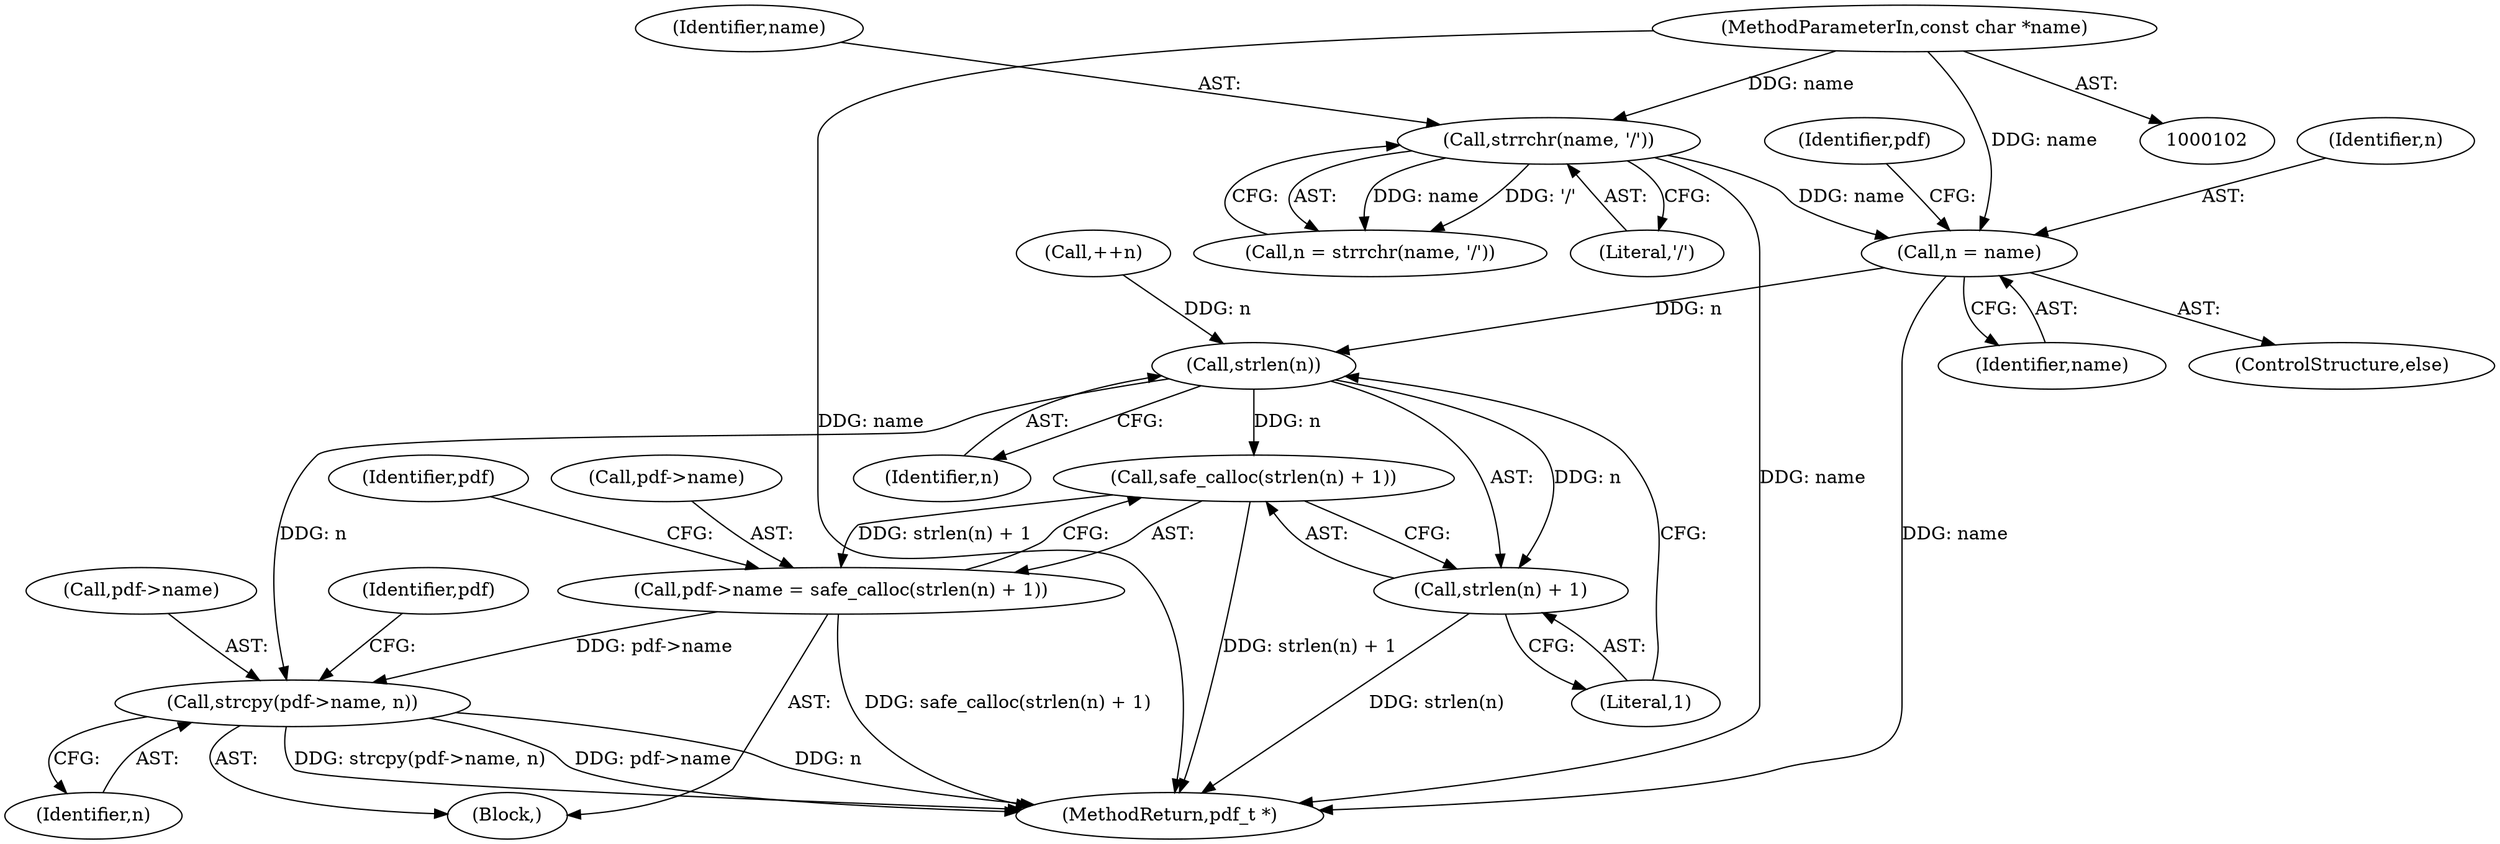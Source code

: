 digraph "0_pdfresurrect_0c4120fffa3dffe97b95c486a120eded82afe8a6_8@pointer" {
"1000124" [label="(Call,n = name)"];
"1000118" [label="(Call,strrchr(name, '/'))"];
"1000103" [label="(MethodParameterIn,const char *name)"];
"1000133" [label="(Call,strlen(n))"];
"1000131" [label="(Call,safe_calloc(strlen(n) + 1))"];
"1000127" [label="(Call,pdf->name = safe_calloc(strlen(n) + 1))"];
"1000136" [label="(Call,strcpy(pdf->name, n))"];
"1000132" [label="(Call,strlen(n) + 1)"];
"1000136" [label="(Call,strcpy(pdf->name, n))"];
"1000120" [label="(Literal,'/')"];
"1000103" [label="(MethodParameterIn,const char *name)"];
"1000127" [label="(Call,pdf->name = safe_calloc(strlen(n) + 1))"];
"1000123" [label="(ControlStructure,else)"];
"1000134" [label="(Identifier,n)"];
"1000158" [label="(Identifier,pdf)"];
"1000137" [label="(Call,pdf->name)"];
"1000126" [label="(Identifier,name)"];
"1000159" [label="(MethodReturn,pdf_t *)"];
"1000133" [label="(Call,strlen(n))"];
"1000138" [label="(Identifier,pdf)"];
"1000116" [label="(Call,n = strrchr(name, '/'))"];
"1000131" [label="(Call,safe_calloc(strlen(n) + 1))"];
"1000125" [label="(Identifier,n)"];
"1000132" [label="(Call,strlen(n) + 1)"];
"1000129" [label="(Identifier,pdf)"];
"1000135" [label="(Literal,1)"];
"1000119" [label="(Identifier,name)"];
"1000124" [label="(Call,n = name)"];
"1000128" [label="(Call,pdf->name)"];
"1000140" [label="(Identifier,n)"];
"1000121" [label="(Call,++n)"];
"1000114" [label="(Block,)"];
"1000118" [label="(Call,strrchr(name, '/'))"];
"1000124" -> "1000123"  [label="AST: "];
"1000124" -> "1000126"  [label="CFG: "];
"1000125" -> "1000124"  [label="AST: "];
"1000126" -> "1000124"  [label="AST: "];
"1000129" -> "1000124"  [label="CFG: "];
"1000124" -> "1000159"  [label="DDG: name"];
"1000118" -> "1000124"  [label="DDG: name"];
"1000103" -> "1000124"  [label="DDG: name"];
"1000124" -> "1000133"  [label="DDG: n"];
"1000118" -> "1000116"  [label="AST: "];
"1000118" -> "1000120"  [label="CFG: "];
"1000119" -> "1000118"  [label="AST: "];
"1000120" -> "1000118"  [label="AST: "];
"1000116" -> "1000118"  [label="CFG: "];
"1000118" -> "1000159"  [label="DDG: name"];
"1000118" -> "1000116"  [label="DDG: name"];
"1000118" -> "1000116"  [label="DDG: '/'"];
"1000103" -> "1000118"  [label="DDG: name"];
"1000103" -> "1000102"  [label="AST: "];
"1000103" -> "1000159"  [label="DDG: name"];
"1000133" -> "1000132"  [label="AST: "];
"1000133" -> "1000134"  [label="CFG: "];
"1000134" -> "1000133"  [label="AST: "];
"1000135" -> "1000133"  [label="CFG: "];
"1000133" -> "1000131"  [label="DDG: n"];
"1000133" -> "1000132"  [label="DDG: n"];
"1000121" -> "1000133"  [label="DDG: n"];
"1000133" -> "1000136"  [label="DDG: n"];
"1000131" -> "1000127"  [label="AST: "];
"1000131" -> "1000132"  [label="CFG: "];
"1000132" -> "1000131"  [label="AST: "];
"1000127" -> "1000131"  [label="CFG: "];
"1000131" -> "1000159"  [label="DDG: strlen(n) + 1"];
"1000131" -> "1000127"  [label="DDG: strlen(n) + 1"];
"1000127" -> "1000114"  [label="AST: "];
"1000128" -> "1000127"  [label="AST: "];
"1000138" -> "1000127"  [label="CFG: "];
"1000127" -> "1000159"  [label="DDG: safe_calloc(strlen(n) + 1)"];
"1000127" -> "1000136"  [label="DDG: pdf->name"];
"1000136" -> "1000114"  [label="AST: "];
"1000136" -> "1000140"  [label="CFG: "];
"1000137" -> "1000136"  [label="AST: "];
"1000140" -> "1000136"  [label="AST: "];
"1000158" -> "1000136"  [label="CFG: "];
"1000136" -> "1000159"  [label="DDG: n"];
"1000136" -> "1000159"  [label="DDG: strcpy(pdf->name, n)"];
"1000136" -> "1000159"  [label="DDG: pdf->name"];
"1000132" -> "1000135"  [label="CFG: "];
"1000135" -> "1000132"  [label="AST: "];
"1000132" -> "1000159"  [label="DDG: strlen(n)"];
}

